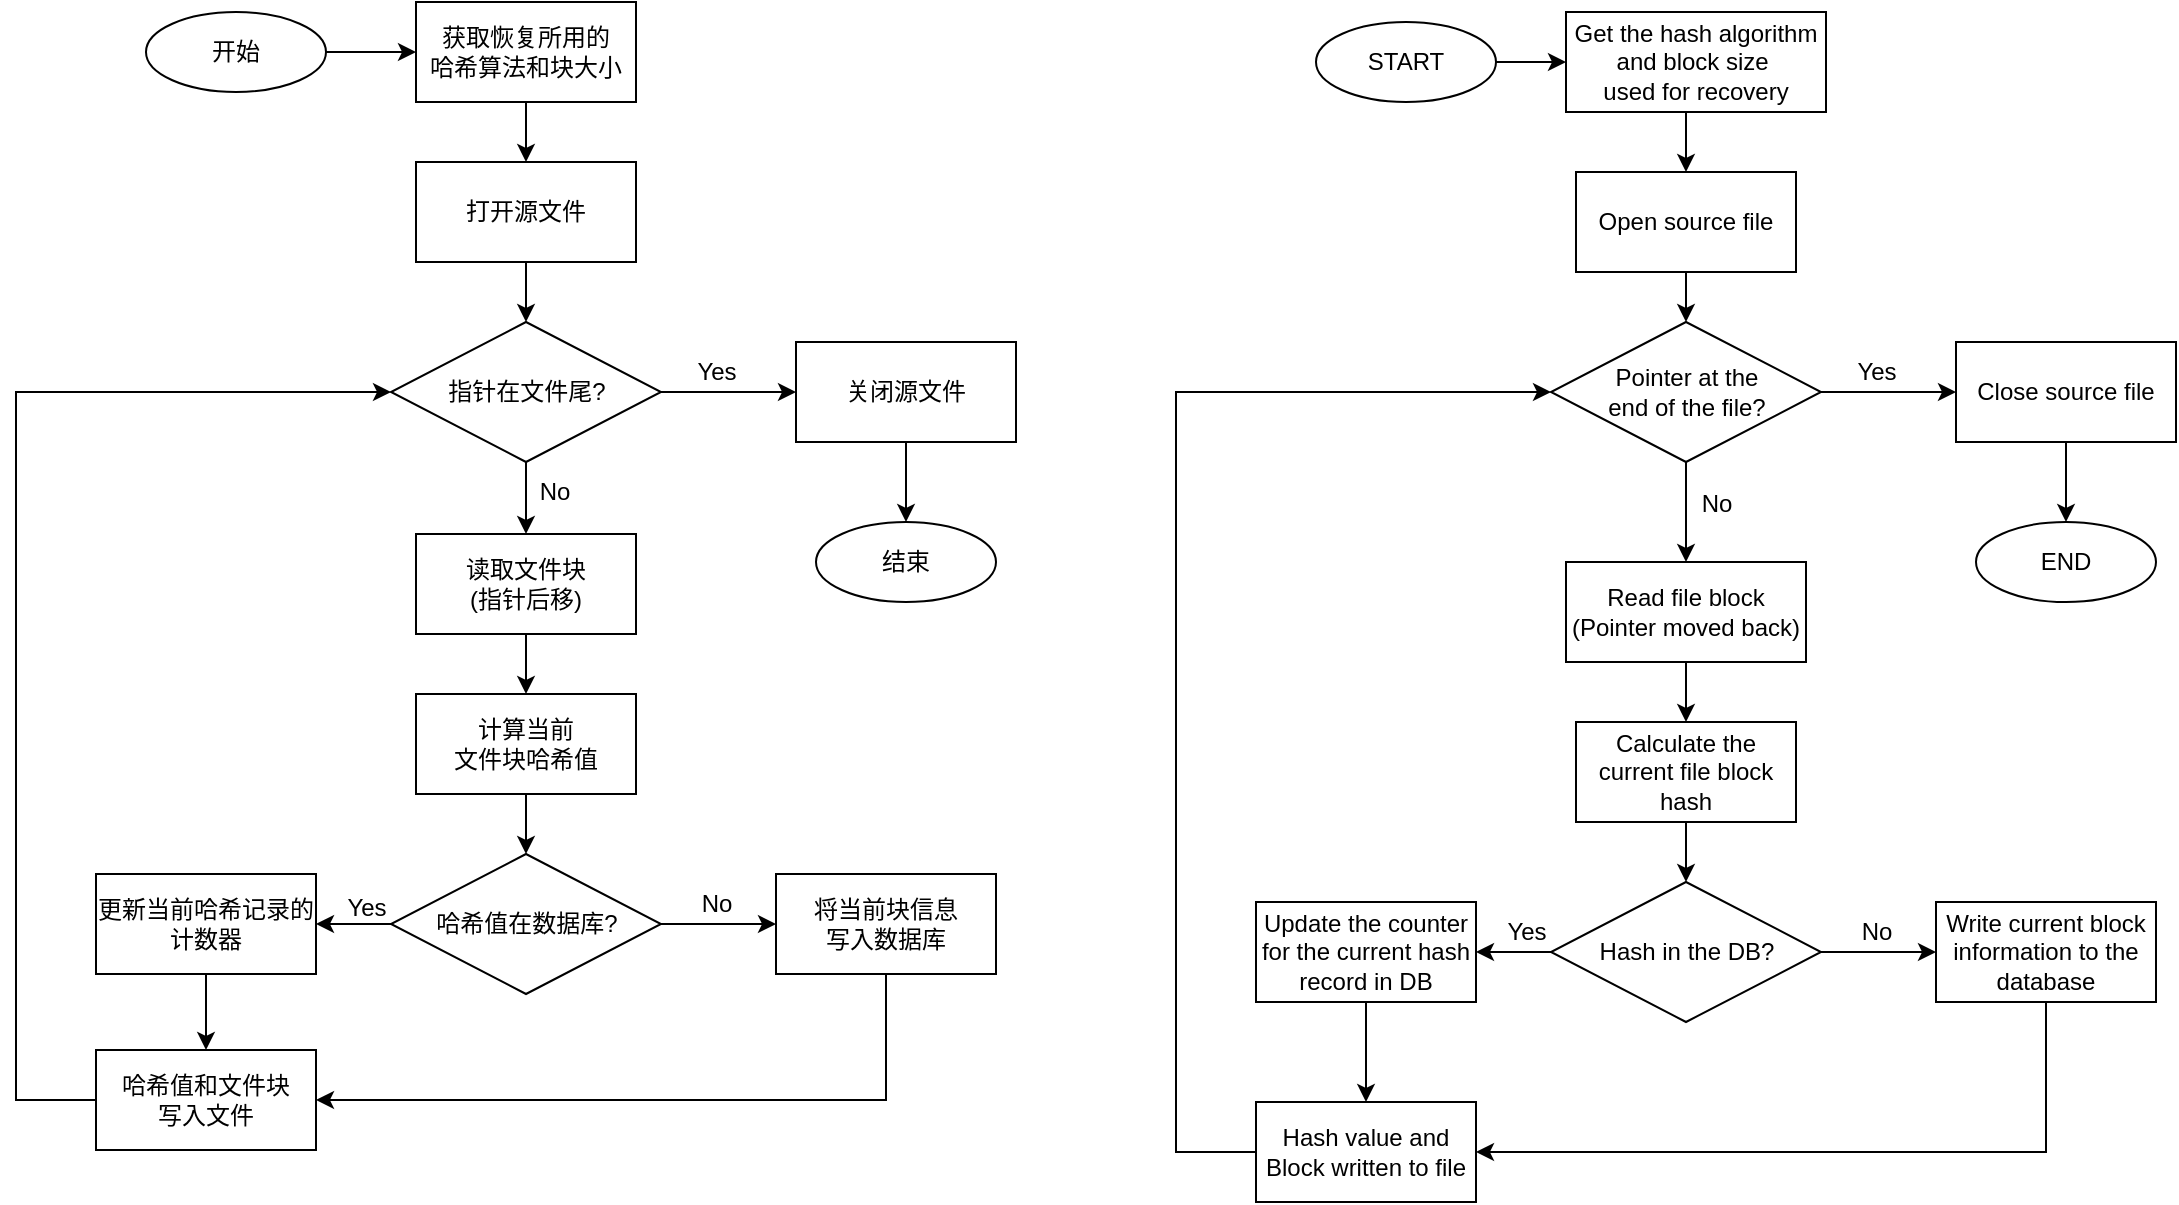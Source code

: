 <mxfile version="24.7.17">
  <diagram id="C5RBs43oDa-KdzZeNtuy" name="Page-1">
    <mxGraphModel dx="2109" dy="1128" grid="1" gridSize="10" guides="1" tooltips="1" connect="1" arrows="1" fold="1" page="1" pageScale="1" pageWidth="827" pageHeight="1169" math="0" shadow="0">
      <root>
        <mxCell id="WIyWlLk6GJQsqaUBKTNV-0" />
        <mxCell id="WIyWlLk6GJQsqaUBKTNV-1" parent="WIyWlLk6GJQsqaUBKTNV-0" />
        <mxCell id="j0nrbRdaFHqnjfs8Q7LT-4" value="" style="edgeStyle=orthogonalEdgeStyle;rounded=0;orthogonalLoop=1;jettySize=auto;html=1;" parent="WIyWlLk6GJQsqaUBKTNV-1" source="jT1MtgrbQrkUiN0wVVsD-0" target="j0nrbRdaFHqnjfs8Q7LT-0" edge="1">
          <mxGeometry relative="1" as="geometry" />
        </mxCell>
        <mxCell id="jT1MtgrbQrkUiN0wVVsD-0" value="开始" style="ellipse;whiteSpace=wrap;html=1;" parent="WIyWlLk6GJQsqaUBKTNV-1" vertex="1">
          <mxGeometry x="-375" y="105" width="90" height="40" as="geometry" />
        </mxCell>
        <mxCell id="j0nrbRdaFHqnjfs8Q7LT-7" style="edgeStyle=orthogonalEdgeStyle;rounded=0;orthogonalLoop=1;jettySize=auto;html=1;exitX=0.5;exitY=1;exitDx=0;exitDy=0;entryX=0.5;entryY=0;entryDx=0;entryDy=0;" parent="WIyWlLk6GJQsqaUBKTNV-1" source="jT1MtgrbQrkUiN0wVVsD-1" target="jT1MtgrbQrkUiN0wVVsD-2" edge="1">
          <mxGeometry relative="1" as="geometry" />
        </mxCell>
        <mxCell id="jT1MtgrbQrkUiN0wVVsD-1" value="打开源文件" style="rounded=0;whiteSpace=wrap;html=1;" parent="WIyWlLk6GJQsqaUBKTNV-1" vertex="1">
          <mxGeometry x="-240" y="180" width="110" height="50" as="geometry" />
        </mxCell>
        <mxCell id="jT1MtgrbQrkUiN0wVVsD-12" value="" style="edgeStyle=orthogonalEdgeStyle;rounded=0;orthogonalLoop=1;jettySize=auto;html=1;" parent="WIyWlLk6GJQsqaUBKTNV-1" source="jT1MtgrbQrkUiN0wVVsD-2" target="jT1MtgrbQrkUiN0wVVsD-4" edge="1">
          <mxGeometry relative="1" as="geometry" />
        </mxCell>
        <mxCell id="jT1MtgrbQrkUiN0wVVsD-20" value="" style="edgeStyle=orthogonalEdgeStyle;rounded=0;orthogonalLoop=1;jettySize=auto;html=1;" parent="WIyWlLk6GJQsqaUBKTNV-1" source="jT1MtgrbQrkUiN0wVVsD-2" target="jT1MtgrbQrkUiN0wVVsD-3" edge="1">
          <mxGeometry relative="1" as="geometry" />
        </mxCell>
        <mxCell id="jT1MtgrbQrkUiN0wVVsD-2" value="指针在文件尾?" style="rhombus;whiteSpace=wrap;html=1;" parent="WIyWlLk6GJQsqaUBKTNV-1" vertex="1">
          <mxGeometry x="-252.5" y="260" width="135" height="70" as="geometry" />
        </mxCell>
        <mxCell id="jT1MtgrbQrkUiN0wVVsD-21" value="" style="edgeStyle=orthogonalEdgeStyle;rounded=0;orthogonalLoop=1;jettySize=auto;html=1;" parent="WIyWlLk6GJQsqaUBKTNV-1" source="jT1MtgrbQrkUiN0wVVsD-3" target="jT1MtgrbQrkUiN0wVVsD-10" edge="1">
          <mxGeometry relative="1" as="geometry" />
        </mxCell>
        <mxCell id="jT1MtgrbQrkUiN0wVVsD-3" value="关闭源文件" style="rounded=0;whiteSpace=wrap;html=1;" parent="WIyWlLk6GJQsqaUBKTNV-1" vertex="1">
          <mxGeometry x="-50" y="270" width="110" height="50" as="geometry" />
        </mxCell>
        <mxCell id="jT1MtgrbQrkUiN0wVVsD-13" value="" style="edgeStyle=orthogonalEdgeStyle;rounded=0;orthogonalLoop=1;jettySize=auto;html=1;" parent="WIyWlLk6GJQsqaUBKTNV-1" source="jT1MtgrbQrkUiN0wVVsD-4" target="jT1MtgrbQrkUiN0wVVsD-5" edge="1">
          <mxGeometry relative="1" as="geometry" />
        </mxCell>
        <mxCell id="jT1MtgrbQrkUiN0wVVsD-4" value="读取文件块&lt;div&gt;(指针后移)&lt;/div&gt;" style="rounded=0;whiteSpace=wrap;html=1;" parent="WIyWlLk6GJQsqaUBKTNV-1" vertex="1">
          <mxGeometry x="-240" y="366" width="110" height="50" as="geometry" />
        </mxCell>
        <mxCell id="j0nrbRdaFHqnjfs8Q7LT-9" value="" style="edgeStyle=orthogonalEdgeStyle;rounded=0;orthogonalLoop=1;jettySize=auto;html=1;" parent="WIyWlLk6GJQsqaUBKTNV-1" source="jT1MtgrbQrkUiN0wVVsD-5" target="jT1MtgrbQrkUiN0wVVsD-6" edge="1">
          <mxGeometry relative="1" as="geometry" />
        </mxCell>
        <mxCell id="jT1MtgrbQrkUiN0wVVsD-5" value="计算当前&lt;div&gt;文件块哈希值&lt;/div&gt;" style="rounded=0;whiteSpace=wrap;html=1;" parent="WIyWlLk6GJQsqaUBKTNV-1" vertex="1">
          <mxGeometry x="-240" y="446" width="110" height="50" as="geometry" />
        </mxCell>
        <mxCell id="jT1MtgrbQrkUiN0wVVsD-16" value="" style="edgeStyle=orthogonalEdgeStyle;rounded=0;orthogonalLoop=1;jettySize=auto;html=1;" parent="WIyWlLk6GJQsqaUBKTNV-1" source="jT1MtgrbQrkUiN0wVVsD-6" target="jT1MtgrbQrkUiN0wVVsD-7" edge="1">
          <mxGeometry relative="1" as="geometry" />
        </mxCell>
        <mxCell id="j0nrbRdaFHqnjfs8Q7LT-2" value="" style="edgeStyle=orthogonalEdgeStyle;rounded=0;orthogonalLoop=1;jettySize=auto;html=1;" parent="WIyWlLk6GJQsqaUBKTNV-1" source="jT1MtgrbQrkUiN0wVVsD-6" target="jT1MtgrbQrkUiN0wVVsD-8" edge="1">
          <mxGeometry relative="1" as="geometry" />
        </mxCell>
        <mxCell id="jT1MtgrbQrkUiN0wVVsD-6" value="哈希值在数据库?" style="rhombus;whiteSpace=wrap;html=1;" parent="WIyWlLk6GJQsqaUBKTNV-1" vertex="1">
          <mxGeometry x="-252.5" y="526" width="135" height="70" as="geometry" />
        </mxCell>
        <mxCell id="jT1MtgrbQrkUiN0wVVsD-17" style="edgeStyle=orthogonalEdgeStyle;rounded=0;orthogonalLoop=1;jettySize=auto;html=1;exitX=0.5;exitY=1;exitDx=0;exitDy=0;entryX=1;entryY=0.5;entryDx=0;entryDy=0;" parent="WIyWlLk6GJQsqaUBKTNV-1" source="jT1MtgrbQrkUiN0wVVsD-7" target="jT1MtgrbQrkUiN0wVVsD-9" edge="1">
          <mxGeometry relative="1" as="geometry" />
        </mxCell>
        <mxCell id="jT1MtgrbQrkUiN0wVVsD-7" value="将当前块信息&lt;div&gt;写入数据库&lt;/div&gt;" style="rounded=0;whiteSpace=wrap;html=1;" parent="WIyWlLk6GJQsqaUBKTNV-1" vertex="1">
          <mxGeometry x="-60" y="536" width="110" height="50" as="geometry" />
        </mxCell>
        <mxCell id="j0nrbRdaFHqnjfs8Q7LT-3" value="" style="edgeStyle=orthogonalEdgeStyle;rounded=0;orthogonalLoop=1;jettySize=auto;html=1;" parent="WIyWlLk6GJQsqaUBKTNV-1" source="jT1MtgrbQrkUiN0wVVsD-8" target="jT1MtgrbQrkUiN0wVVsD-9" edge="1">
          <mxGeometry relative="1" as="geometry" />
        </mxCell>
        <mxCell id="jT1MtgrbQrkUiN0wVVsD-8" value="更新当前哈希记录的计数器" style="rounded=0;whiteSpace=wrap;html=1;" parent="WIyWlLk6GJQsqaUBKTNV-1" vertex="1">
          <mxGeometry x="-400" y="536" width="110" height="50" as="geometry" />
        </mxCell>
        <mxCell id="j0nrbRdaFHqnjfs8Q7LT-8" style="edgeStyle=orthogonalEdgeStyle;rounded=0;orthogonalLoop=1;jettySize=auto;html=1;exitX=0;exitY=0.5;exitDx=0;exitDy=0;entryX=0;entryY=0.5;entryDx=0;entryDy=0;" parent="WIyWlLk6GJQsqaUBKTNV-1" source="jT1MtgrbQrkUiN0wVVsD-9" target="jT1MtgrbQrkUiN0wVVsD-2" edge="1">
          <mxGeometry relative="1" as="geometry">
            <Array as="points">
              <mxPoint x="-440" y="649" />
              <mxPoint x="-440" y="295" />
            </Array>
          </mxGeometry>
        </mxCell>
        <mxCell id="jT1MtgrbQrkUiN0wVVsD-9" value="哈希值和文件块&lt;div&gt;写入文件&lt;/div&gt;" style="rounded=0;whiteSpace=wrap;html=1;" parent="WIyWlLk6GJQsqaUBKTNV-1" vertex="1">
          <mxGeometry x="-400" y="624" width="110" height="50" as="geometry" />
        </mxCell>
        <mxCell id="jT1MtgrbQrkUiN0wVVsD-10" value="结束" style="ellipse;whiteSpace=wrap;html=1;" parent="WIyWlLk6GJQsqaUBKTNV-1" vertex="1">
          <mxGeometry x="-40" y="360" width="90" height="40" as="geometry" />
        </mxCell>
        <mxCell id="j0nrbRdaFHqnjfs8Q7LT-13" style="edgeStyle=orthogonalEdgeStyle;rounded=0;orthogonalLoop=1;jettySize=auto;html=1;exitX=1;exitY=0.5;exitDx=0;exitDy=0;entryX=0;entryY=0.5;entryDx=0;entryDy=0;" parent="WIyWlLk6GJQsqaUBKTNV-1" source="jT1MtgrbQrkUiN0wVVsD-23" target="j0nrbRdaFHqnjfs8Q7LT-1" edge="1">
          <mxGeometry relative="1" as="geometry" />
        </mxCell>
        <mxCell id="jT1MtgrbQrkUiN0wVVsD-23" value="START" style="ellipse;whiteSpace=wrap;html=1;" parent="WIyWlLk6GJQsqaUBKTNV-1" vertex="1">
          <mxGeometry x="210" y="110" width="90" height="40" as="geometry" />
        </mxCell>
        <mxCell id="j0nrbRdaFHqnjfs8Q7LT-11" style="edgeStyle=orthogonalEdgeStyle;rounded=0;orthogonalLoop=1;jettySize=auto;html=1;exitX=0.5;exitY=1;exitDx=0;exitDy=0;entryX=0.5;entryY=0;entryDx=0;entryDy=0;" parent="WIyWlLk6GJQsqaUBKTNV-1" source="jT1MtgrbQrkUiN0wVVsD-24" target="jT1MtgrbQrkUiN0wVVsD-27" edge="1">
          <mxGeometry relative="1" as="geometry" />
        </mxCell>
        <mxCell id="jT1MtgrbQrkUiN0wVVsD-24" value="Open source file" style="rounded=0;whiteSpace=wrap;html=1;" parent="WIyWlLk6GJQsqaUBKTNV-1" vertex="1">
          <mxGeometry x="340" y="185" width="110" height="50" as="geometry" />
        </mxCell>
        <mxCell id="jT1MtgrbQrkUiN0wVVsD-25" value="" style="edgeStyle=orthogonalEdgeStyle;rounded=0;orthogonalLoop=1;jettySize=auto;html=1;" parent="WIyWlLk6GJQsqaUBKTNV-1" source="jT1MtgrbQrkUiN0wVVsD-27" target="jT1MtgrbQrkUiN0wVVsD-31" edge="1">
          <mxGeometry relative="1" as="geometry" />
        </mxCell>
        <mxCell id="jT1MtgrbQrkUiN0wVVsD-26" value="" style="edgeStyle=orthogonalEdgeStyle;rounded=0;orthogonalLoop=1;jettySize=auto;html=1;" parent="WIyWlLk6GJQsqaUBKTNV-1" source="jT1MtgrbQrkUiN0wVVsD-27" target="jT1MtgrbQrkUiN0wVVsD-29" edge="1">
          <mxGeometry relative="1" as="geometry" />
        </mxCell>
        <mxCell id="jT1MtgrbQrkUiN0wVVsD-27" value="Pointer at the&lt;div&gt;end&amp;nbsp;&lt;span style=&quot;background-color: initial;&quot;&gt;of the file?&lt;/span&gt;&lt;/div&gt;" style="rhombus;whiteSpace=wrap;html=1;" parent="WIyWlLk6GJQsqaUBKTNV-1" vertex="1">
          <mxGeometry x="327.5" y="260" width="135" height="70" as="geometry" />
        </mxCell>
        <mxCell id="jT1MtgrbQrkUiN0wVVsD-28" value="" style="edgeStyle=orthogonalEdgeStyle;rounded=0;orthogonalLoop=1;jettySize=auto;html=1;" parent="WIyWlLk6GJQsqaUBKTNV-1" source="jT1MtgrbQrkUiN0wVVsD-29" target="jT1MtgrbQrkUiN0wVVsD-42" edge="1">
          <mxGeometry relative="1" as="geometry" />
        </mxCell>
        <mxCell id="jT1MtgrbQrkUiN0wVVsD-29" value="Close source file" style="rounded=0;whiteSpace=wrap;html=1;" parent="WIyWlLk6GJQsqaUBKTNV-1" vertex="1">
          <mxGeometry x="530" y="270" width="110" height="50" as="geometry" />
        </mxCell>
        <mxCell id="jT1MtgrbQrkUiN0wVVsD-30" value="" style="edgeStyle=orthogonalEdgeStyle;rounded=0;orthogonalLoop=1;jettySize=auto;html=1;" parent="WIyWlLk6GJQsqaUBKTNV-1" source="jT1MtgrbQrkUiN0wVVsD-31" target="jT1MtgrbQrkUiN0wVVsD-33" edge="1">
          <mxGeometry relative="1" as="geometry" />
        </mxCell>
        <mxCell id="jT1MtgrbQrkUiN0wVVsD-31" value="&lt;div&gt;Read file block&lt;/div&gt;&lt;div&gt;(Pointer moved back)&lt;/div&gt;" style="rounded=0;whiteSpace=wrap;html=1;" parent="WIyWlLk6GJQsqaUBKTNV-1" vertex="1">
          <mxGeometry x="335" y="380" width="120" height="50" as="geometry" />
        </mxCell>
        <mxCell id="j0nrbRdaFHqnjfs8Q7LT-14" style="edgeStyle=orthogonalEdgeStyle;rounded=0;orthogonalLoop=1;jettySize=auto;html=1;exitX=0.5;exitY=1;exitDx=0;exitDy=0;entryX=0.5;entryY=0;entryDx=0;entryDy=0;" parent="WIyWlLk6GJQsqaUBKTNV-1" source="jT1MtgrbQrkUiN0wVVsD-33" target="jT1MtgrbQrkUiN0wVVsD-35" edge="1">
          <mxGeometry relative="1" as="geometry" />
        </mxCell>
        <mxCell id="jT1MtgrbQrkUiN0wVVsD-33" value="Calculate the current file block hash" style="rounded=0;whiteSpace=wrap;html=1;" parent="WIyWlLk6GJQsqaUBKTNV-1" vertex="1">
          <mxGeometry x="340" y="460" width="110" height="50" as="geometry" />
        </mxCell>
        <mxCell id="jT1MtgrbQrkUiN0wVVsD-34" value="" style="edgeStyle=orthogonalEdgeStyle;rounded=0;orthogonalLoop=1;jettySize=auto;html=1;" parent="WIyWlLk6GJQsqaUBKTNV-1" source="jT1MtgrbQrkUiN0wVVsD-35" target="jT1MtgrbQrkUiN0wVVsD-37" edge="1">
          <mxGeometry relative="1" as="geometry" />
        </mxCell>
        <mxCell id="j0nrbRdaFHqnjfs8Q7LT-15" style="edgeStyle=orthogonalEdgeStyle;rounded=0;orthogonalLoop=1;jettySize=auto;html=1;exitX=0;exitY=0.5;exitDx=0;exitDy=0;entryX=1;entryY=0.5;entryDx=0;entryDy=0;" parent="WIyWlLk6GJQsqaUBKTNV-1" source="jT1MtgrbQrkUiN0wVVsD-35" target="jT1MtgrbQrkUiN0wVVsD-39" edge="1">
          <mxGeometry relative="1" as="geometry" />
        </mxCell>
        <mxCell id="jT1MtgrbQrkUiN0wVVsD-35" value="Hash in the DB?" style="rhombus;whiteSpace=wrap;html=1;" parent="WIyWlLk6GJQsqaUBKTNV-1" vertex="1">
          <mxGeometry x="327.5" y="540" width="135" height="70" as="geometry" />
        </mxCell>
        <mxCell id="jT1MtgrbQrkUiN0wVVsD-36" style="edgeStyle=orthogonalEdgeStyle;rounded=0;orthogonalLoop=1;jettySize=auto;html=1;exitX=0.5;exitY=1;exitDx=0;exitDy=0;entryX=1;entryY=0.5;entryDx=0;entryDy=0;" parent="WIyWlLk6GJQsqaUBKTNV-1" source="jT1MtgrbQrkUiN0wVVsD-37" target="jT1MtgrbQrkUiN0wVVsD-41" edge="1">
          <mxGeometry relative="1" as="geometry" />
        </mxCell>
        <mxCell id="jT1MtgrbQrkUiN0wVVsD-37" value="Write current&amp;nbsp;block information to the database" style="rounded=0;whiteSpace=wrap;html=1;" parent="WIyWlLk6GJQsqaUBKTNV-1" vertex="1">
          <mxGeometry x="520" y="550" width="110" height="50" as="geometry" />
        </mxCell>
        <mxCell id="jT1MtgrbQrkUiN0wVVsD-38" value="" style="edgeStyle=orthogonalEdgeStyle;rounded=0;orthogonalLoop=1;jettySize=auto;html=1;" parent="WIyWlLk6GJQsqaUBKTNV-1" source="jT1MtgrbQrkUiN0wVVsD-39" target="jT1MtgrbQrkUiN0wVVsD-41" edge="1">
          <mxGeometry relative="1" as="geometry" />
        </mxCell>
        <mxCell id="jT1MtgrbQrkUiN0wVVsD-39" value="Update the counter for the current hash record in DB" style="rounded=0;whiteSpace=wrap;html=1;" parent="WIyWlLk6GJQsqaUBKTNV-1" vertex="1">
          <mxGeometry x="180" y="550" width="110" height="50" as="geometry" />
        </mxCell>
        <mxCell id="j0nrbRdaFHqnjfs8Q7LT-16" style="edgeStyle=orthogonalEdgeStyle;rounded=0;orthogonalLoop=1;jettySize=auto;html=1;exitX=0;exitY=0.5;exitDx=0;exitDy=0;entryX=0;entryY=0.5;entryDx=0;entryDy=0;" parent="WIyWlLk6GJQsqaUBKTNV-1" source="jT1MtgrbQrkUiN0wVVsD-41" target="jT1MtgrbQrkUiN0wVVsD-27" edge="1">
          <mxGeometry relative="1" as="geometry">
            <Array as="points">
              <mxPoint x="140" y="675" />
              <mxPoint x="140" y="295" />
            </Array>
          </mxGeometry>
        </mxCell>
        <mxCell id="jT1MtgrbQrkUiN0wVVsD-41" value="Hash value and Block written to file" style="rounded=0;whiteSpace=wrap;html=1;" parent="WIyWlLk6GJQsqaUBKTNV-1" vertex="1">
          <mxGeometry x="180" y="650" width="110" height="50" as="geometry" />
        </mxCell>
        <mxCell id="jT1MtgrbQrkUiN0wVVsD-42" value="END" style="ellipse;whiteSpace=wrap;html=1;" parent="WIyWlLk6GJQsqaUBKTNV-1" vertex="1">
          <mxGeometry x="540" y="360" width="90" height="40" as="geometry" />
        </mxCell>
        <mxCell id="jT1MtgrbQrkUiN0wVVsD-43" value="Yes" style="text;html=1;align=center;verticalAlign=middle;resizable=0;points=[];autosize=1;strokeColor=none;fillColor=none;" parent="WIyWlLk6GJQsqaUBKTNV-1" vertex="1">
          <mxGeometry x="-110" y="270" width="40" height="30" as="geometry" />
        </mxCell>
        <mxCell id="jT1MtgrbQrkUiN0wVVsD-45" value="No" style="text;html=1;align=center;verticalAlign=middle;resizable=0;points=[];autosize=1;strokeColor=none;fillColor=none;" parent="WIyWlLk6GJQsqaUBKTNV-1" vertex="1">
          <mxGeometry x="-191" y="330" width="40" height="30" as="geometry" />
        </mxCell>
        <mxCell id="jT1MtgrbQrkUiN0wVVsD-46" value="No" style="text;html=1;align=center;verticalAlign=middle;resizable=0;points=[];autosize=1;strokeColor=none;fillColor=none;" parent="WIyWlLk6GJQsqaUBKTNV-1" vertex="1">
          <mxGeometry x="390" y="336" width="40" height="30" as="geometry" />
        </mxCell>
        <mxCell id="jT1MtgrbQrkUiN0wVVsD-47" value="Yes" style="text;html=1;align=center;verticalAlign=middle;resizable=0;points=[];autosize=1;strokeColor=none;fillColor=none;" parent="WIyWlLk6GJQsqaUBKTNV-1" vertex="1">
          <mxGeometry x="470" y="270" width="40" height="30" as="geometry" />
        </mxCell>
        <mxCell id="jT1MtgrbQrkUiN0wVVsD-48" value="No" style="text;html=1;align=center;verticalAlign=middle;resizable=0;points=[];autosize=1;strokeColor=none;fillColor=none;" parent="WIyWlLk6GJQsqaUBKTNV-1" vertex="1">
          <mxGeometry x="-110" y="536" width="40" height="30" as="geometry" />
        </mxCell>
        <mxCell id="jT1MtgrbQrkUiN0wVVsD-49" value="No" style="text;html=1;align=center;verticalAlign=middle;resizable=0;points=[];autosize=1;strokeColor=none;fillColor=none;" parent="WIyWlLk6GJQsqaUBKTNV-1" vertex="1">
          <mxGeometry x="470" y="550" width="40" height="30" as="geometry" />
        </mxCell>
        <mxCell id="jT1MtgrbQrkUiN0wVVsD-50" value="Yes" style="text;html=1;align=center;verticalAlign=middle;resizable=0;points=[];autosize=1;strokeColor=none;fillColor=none;" parent="WIyWlLk6GJQsqaUBKTNV-1" vertex="1">
          <mxGeometry x="-285" y="538" width="40" height="30" as="geometry" />
        </mxCell>
        <mxCell id="jT1MtgrbQrkUiN0wVVsD-51" value="Yes" style="text;html=1;align=center;verticalAlign=middle;resizable=0;points=[];autosize=1;strokeColor=none;fillColor=none;" parent="WIyWlLk6GJQsqaUBKTNV-1" vertex="1">
          <mxGeometry x="295" y="550" width="40" height="30" as="geometry" />
        </mxCell>
        <mxCell id="j0nrbRdaFHqnjfs8Q7LT-6" style="edgeStyle=orthogonalEdgeStyle;rounded=0;orthogonalLoop=1;jettySize=auto;html=1;exitX=0.5;exitY=1;exitDx=0;exitDy=0;entryX=0.5;entryY=0;entryDx=0;entryDy=0;" parent="WIyWlLk6GJQsqaUBKTNV-1" source="j0nrbRdaFHqnjfs8Q7LT-0" target="jT1MtgrbQrkUiN0wVVsD-1" edge="1">
          <mxGeometry relative="1" as="geometry" />
        </mxCell>
        <mxCell id="j0nrbRdaFHqnjfs8Q7LT-0" value="获取恢复所用的&lt;div&gt;哈希算法和块大小&lt;/div&gt;" style="rounded=0;whiteSpace=wrap;html=1;" parent="WIyWlLk6GJQsqaUBKTNV-1" vertex="1">
          <mxGeometry x="-240" y="100" width="110" height="50" as="geometry" />
        </mxCell>
        <mxCell id="j0nrbRdaFHqnjfs8Q7LT-12" style="edgeStyle=orthogonalEdgeStyle;rounded=0;orthogonalLoop=1;jettySize=auto;html=1;exitX=0.5;exitY=1;exitDx=0;exitDy=0;entryX=0.5;entryY=0;entryDx=0;entryDy=0;" parent="WIyWlLk6GJQsqaUBKTNV-1" source="j0nrbRdaFHqnjfs8Q7LT-1" target="jT1MtgrbQrkUiN0wVVsD-24" edge="1">
          <mxGeometry relative="1" as="geometry" />
        </mxCell>
        <mxCell id="j0nrbRdaFHqnjfs8Q7LT-1" value="Get the hash algorithm and block size&amp;nbsp;&lt;div&gt;used for recovery&lt;/div&gt;" style="rounded=0;whiteSpace=wrap;html=1;" parent="WIyWlLk6GJQsqaUBKTNV-1" vertex="1">
          <mxGeometry x="335" y="105" width="130" height="50" as="geometry" />
        </mxCell>
      </root>
    </mxGraphModel>
  </diagram>
</mxfile>
